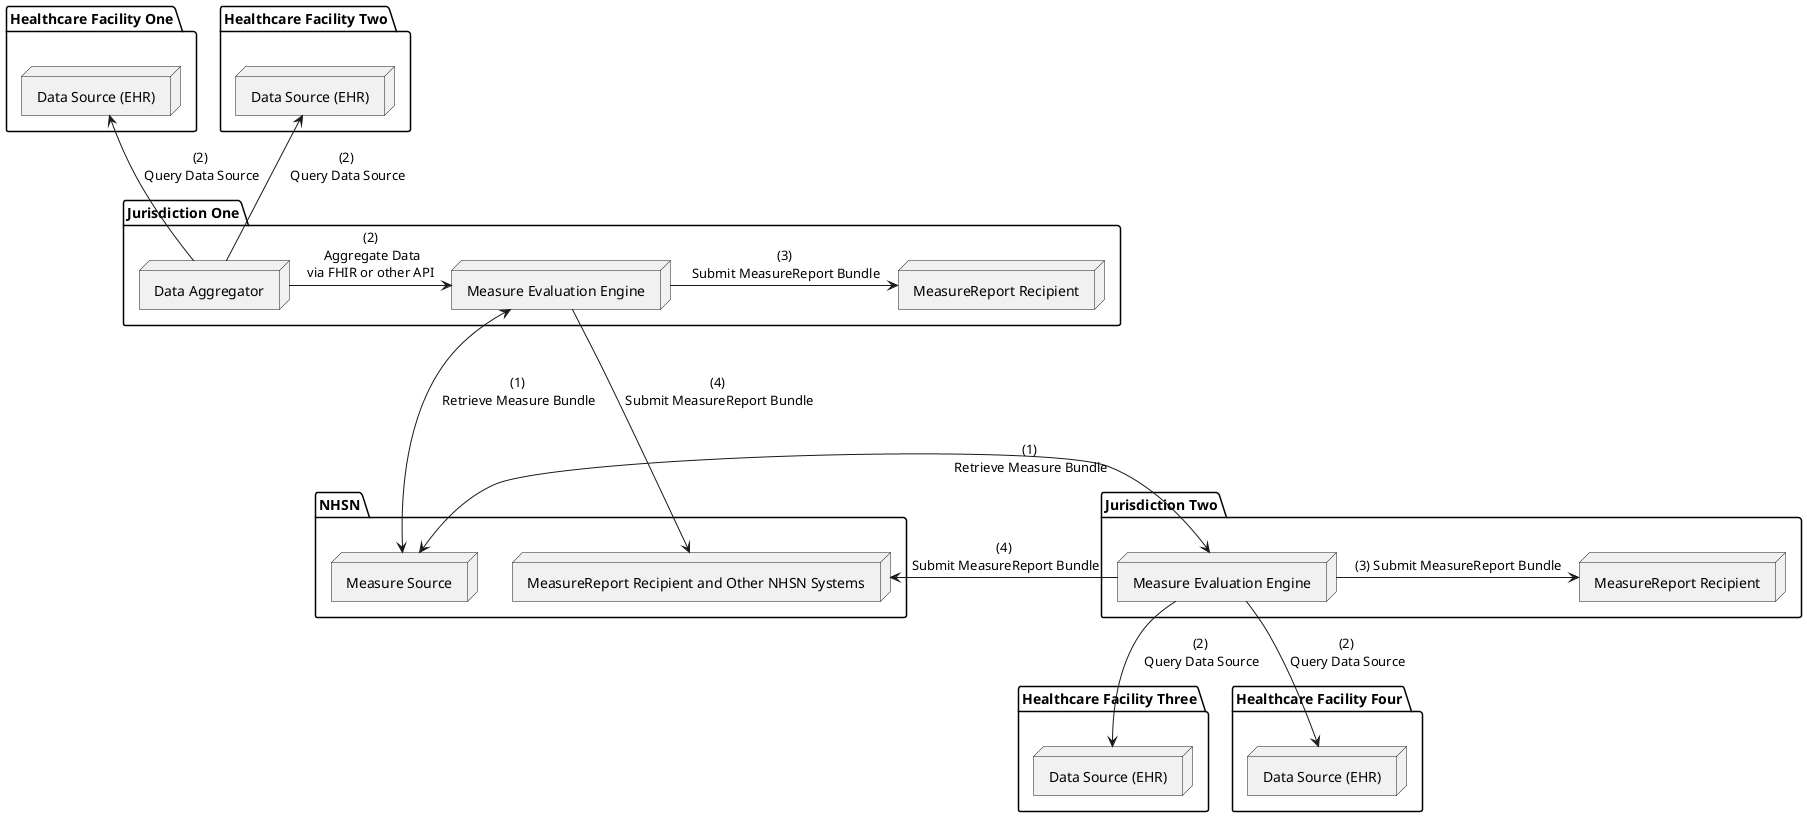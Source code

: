 @startuml



package "Healthcare Facility One" {
    node "Data Source (EHR)" as EHR1
}

package "Healthcare Facility Two" {
    node "Data Source (EHR)" as EHR2
}

package "Healthcare Facility Three" {
    node "Data Source (EHR)" as EHR3
}

package "Healthcare Facility Four" {
    node "Data Source (EHR)" as EHR4
}

package "Jurisdiction One" {
    node "Measure Evaluation Engine" as MEE1
    node "MeasureReport Recipient" as Recipient1
    node "Data Aggregator" as DA1
}

package "Jurisdiction Two" {
    node "Measure Evaluation Engine" as MEE2
    node "MeasureReport Recipient" as Recipient2
}

package "NHSN" {
    node "MeasureReport Recipient and Other NHSN Systems" as Recipient
    node "Measure Source" as MS
}

EHR1 <-- DA1 : (2)\n Query Data Source
EHR2 <-- DA1 : (2)\n Query Data Source
DA1 -right-> MEE1 : (2)\n Aggregate Data\nvia FHIR or other API
MEE1 <-> MS : (1)\n Retrieve Measure Bundle
MEE1 -right-> Recipient1 : (3)\n Submit MeasureReport Bundle

EHR3 <-up- MEE2 : (2)\n Query Data Source
EHR4 <-up- MEE2 : (2)\n Query Data Source
MEE2 <-> MS : (1)\n Retrieve Measure Bundle
MEE2 -right-> Recipient2 : (3) Submit MeasureReport Bundle


MEE1 -down--> Recipient : (4)\n Submit MeasureReport Bundle
MEE2 -up--> Recipient : (4)\n Submit MeasureReport Bundle

@enduml
